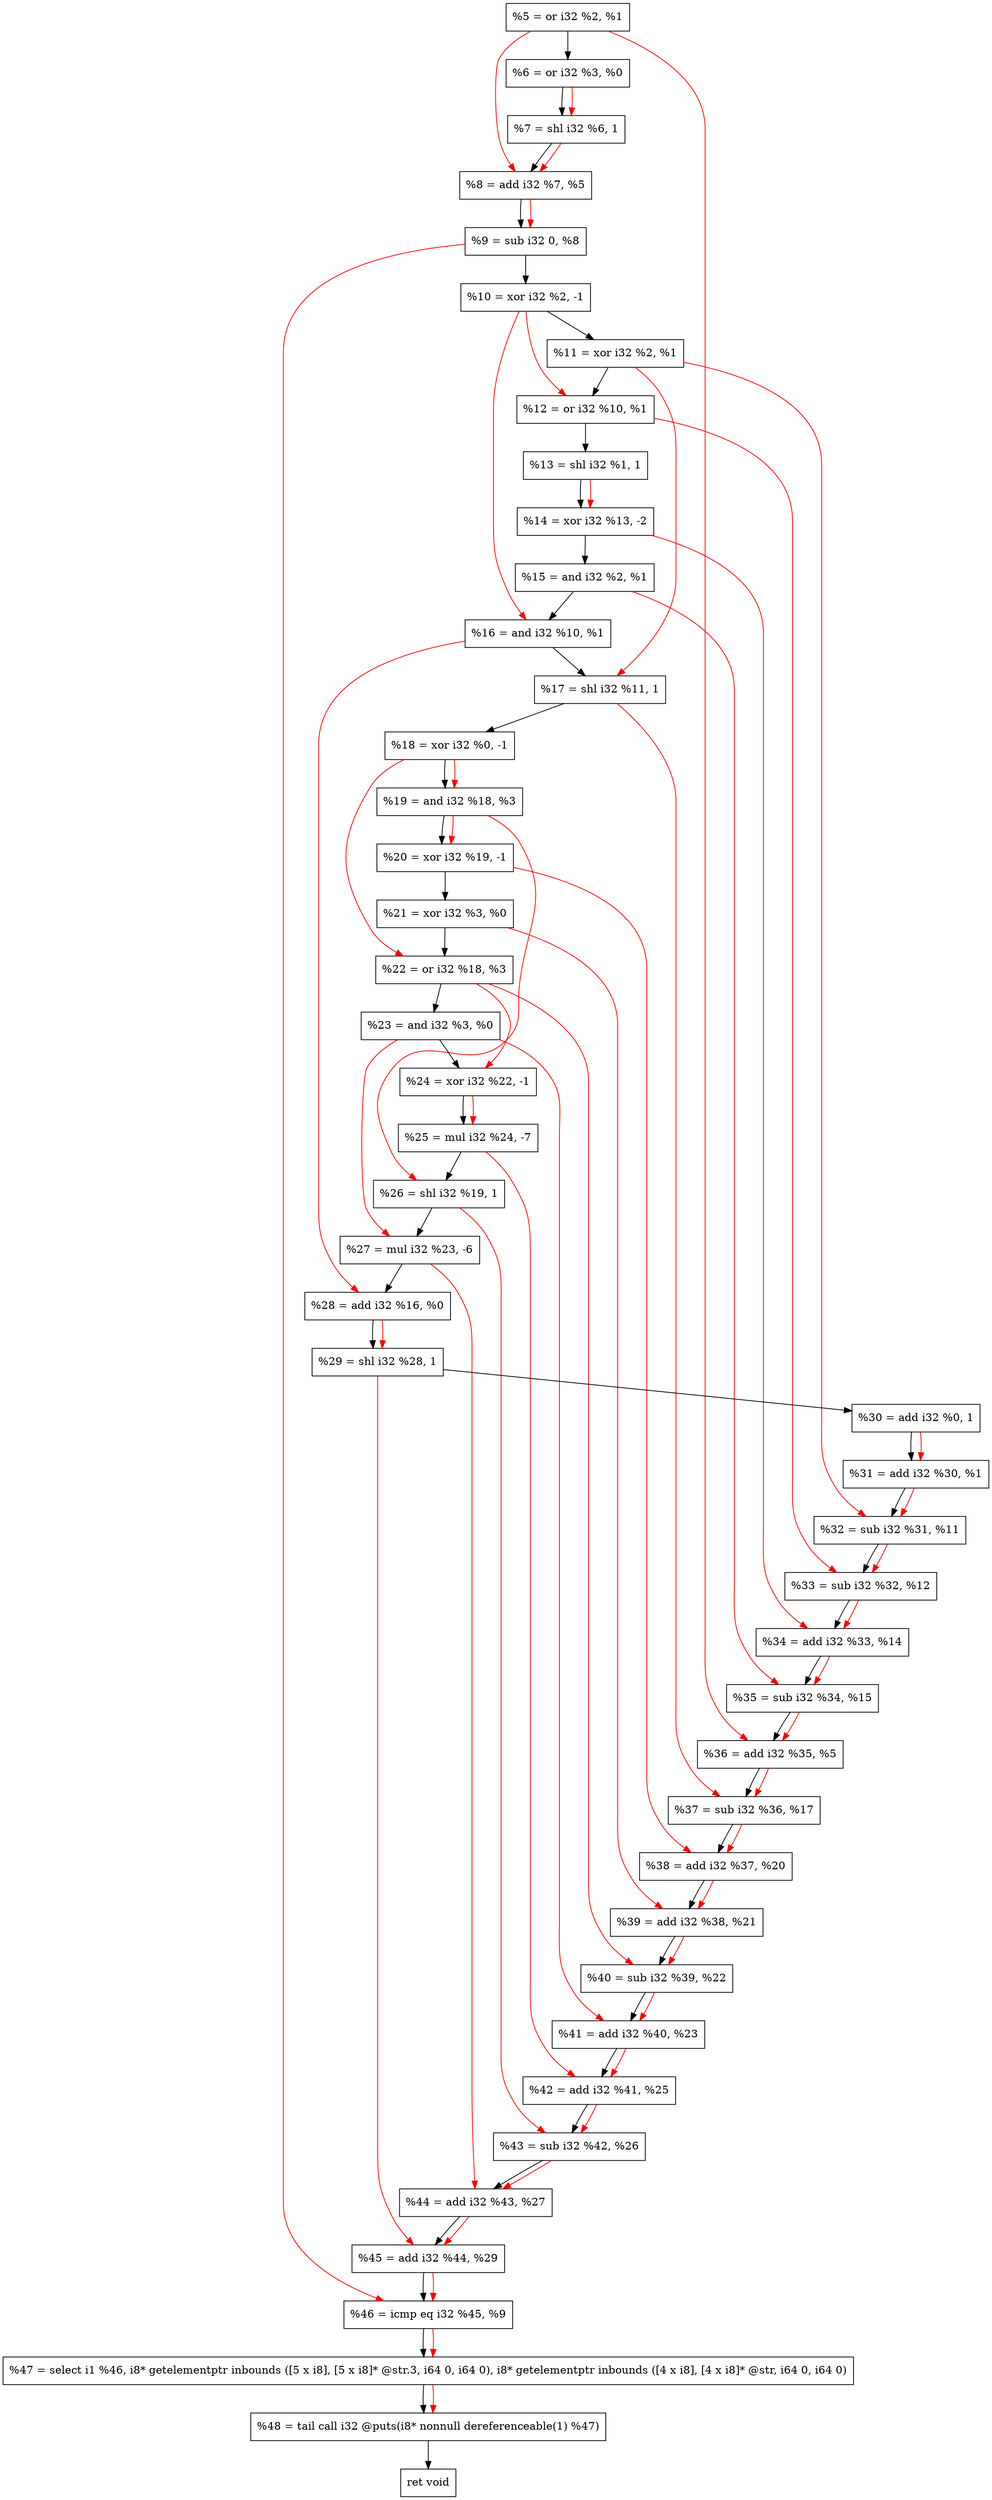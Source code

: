 digraph "DFG for'crackme' function" {
	Node0x9d7b70[shape=record, label="  %5 = or i32 %2, %1"];
	Node0x9d7be0[shape=record, label="  %6 = or i32 %3, %0"];
	Node0x9d8260[shape=record, label="  %7 = shl i32 %6, 1"];
	Node0x9d82d0[shape=record, label="  %8 = add i32 %7, %5"];
	Node0x9d8370[shape=record, label="  %9 = sub i32 0, %8"];
	Node0x9d8410[shape=record, label="  %10 = xor i32 %2, -1"];
	Node0x9d8480[shape=record, label="  %11 = xor i32 %2, %1"];
	Node0x9d84f0[shape=record, label="  %12 = or i32 %10, %1"];
	Node0x9d8560[shape=record, label="  %13 = shl i32 %1, 1"];
	Node0x9d8600[shape=record, label="  %14 = xor i32 %13, -2"];
	Node0x9d8670[shape=record, label="  %15 = and i32 %2, %1"];
	Node0x9d86e0[shape=record, label="  %16 = and i32 %10, %1"];
	Node0x9d8750[shape=record, label="  %17 = shl i32 %11, 1"];
	Node0x9d87c0[shape=record, label="  %18 = xor i32 %0, -1"];
	Node0x9d8830[shape=record, label="  %19 = and i32 %18, %3"];
	Node0x9d88a0[shape=record, label="  %20 = xor i32 %19, -1"];
	Node0x9d8910[shape=record, label="  %21 = xor i32 %3, %0"];
	Node0x9d8980[shape=record, label="  %22 = or i32 %18, %3"];
	Node0x9d89f0[shape=record, label="  %23 = and i32 %3, %0"];
	Node0x9d8a60[shape=record, label="  %24 = xor i32 %22, -1"];
	Node0x9d8b00[shape=record, label="  %25 = mul i32 %24, -7"];
	Node0x9d8b70[shape=record, label="  %26 = shl i32 %19, 1"];
	Node0x9d8c10[shape=record, label="  %27 = mul i32 %23, -6"];
	Node0x9d8c80[shape=record, label="  %28 = add i32 %16, %0"];
	Node0x9d8cf0[shape=record, label="  %29 = shl i32 %28, 1"];
	Node0x9d8d60[shape=record, label="  %30 = add i32 %0, 1"];
	Node0x9d8dd0[shape=record, label="  %31 = add i32 %30, %1"];
	Node0x9d8e40[shape=record, label="  %32 = sub i32 %31, %11"];
	Node0x9d90c0[shape=record, label="  %33 = sub i32 %32, %12"];
	Node0x9d9130[shape=record, label="  %34 = add i32 %33, %14"];
	Node0x9d91a0[shape=record, label="  %35 = sub i32 %34, %15"];
	Node0x9d9210[shape=record, label="  %36 = add i32 %35, %5"];
	Node0x9d9280[shape=record, label="  %37 = sub i32 %36, %17"];
	Node0x9d92f0[shape=record, label="  %38 = add i32 %37, %20"];
	Node0x9d9360[shape=record, label="  %39 = add i32 %38, %21"];
	Node0x9d93d0[shape=record, label="  %40 = sub i32 %39, %22"];
	Node0x9d9440[shape=record, label="  %41 = add i32 %40, %23"];
	Node0x9d94b0[shape=record, label="  %42 = add i32 %41, %25"];
	Node0x9d9520[shape=record, label="  %43 = sub i32 %42, %26"];
	Node0x9d9590[shape=record, label="  %44 = add i32 %43, %27"];
	Node0x9d9600[shape=record, label="  %45 = add i32 %44, %29"];
	Node0x9d9670[shape=record, label="  %46 = icmp eq i32 %45, %9"];
	Node0x978268[shape=record, label="  %47 = select i1 %46, i8* getelementptr inbounds ([5 x i8], [5 x i8]* @str.3, i64 0, i64 0), i8* getelementptr inbounds ([4 x i8], [4 x i8]* @str, i64 0, i64 0)"];
	Node0x9d9b10[shape=record, label="  %48 = tail call i32 @puts(i8* nonnull dereferenceable(1) %47)"];
	Node0x9d9b60[shape=record, label="  ret void"];
	Node0x9d7b70 -> Node0x9d7be0;
	Node0x9d7be0 -> Node0x9d8260;
	Node0x9d8260 -> Node0x9d82d0;
	Node0x9d82d0 -> Node0x9d8370;
	Node0x9d8370 -> Node0x9d8410;
	Node0x9d8410 -> Node0x9d8480;
	Node0x9d8480 -> Node0x9d84f0;
	Node0x9d84f0 -> Node0x9d8560;
	Node0x9d8560 -> Node0x9d8600;
	Node0x9d8600 -> Node0x9d8670;
	Node0x9d8670 -> Node0x9d86e0;
	Node0x9d86e0 -> Node0x9d8750;
	Node0x9d8750 -> Node0x9d87c0;
	Node0x9d87c0 -> Node0x9d8830;
	Node0x9d8830 -> Node0x9d88a0;
	Node0x9d88a0 -> Node0x9d8910;
	Node0x9d8910 -> Node0x9d8980;
	Node0x9d8980 -> Node0x9d89f0;
	Node0x9d89f0 -> Node0x9d8a60;
	Node0x9d8a60 -> Node0x9d8b00;
	Node0x9d8b00 -> Node0x9d8b70;
	Node0x9d8b70 -> Node0x9d8c10;
	Node0x9d8c10 -> Node0x9d8c80;
	Node0x9d8c80 -> Node0x9d8cf0;
	Node0x9d8cf0 -> Node0x9d8d60;
	Node0x9d8d60 -> Node0x9d8dd0;
	Node0x9d8dd0 -> Node0x9d8e40;
	Node0x9d8e40 -> Node0x9d90c0;
	Node0x9d90c0 -> Node0x9d9130;
	Node0x9d9130 -> Node0x9d91a0;
	Node0x9d91a0 -> Node0x9d9210;
	Node0x9d9210 -> Node0x9d9280;
	Node0x9d9280 -> Node0x9d92f0;
	Node0x9d92f0 -> Node0x9d9360;
	Node0x9d9360 -> Node0x9d93d0;
	Node0x9d93d0 -> Node0x9d9440;
	Node0x9d9440 -> Node0x9d94b0;
	Node0x9d94b0 -> Node0x9d9520;
	Node0x9d9520 -> Node0x9d9590;
	Node0x9d9590 -> Node0x9d9600;
	Node0x9d9600 -> Node0x9d9670;
	Node0x9d9670 -> Node0x978268;
	Node0x978268 -> Node0x9d9b10;
	Node0x9d9b10 -> Node0x9d9b60;
edge [color=red]
	Node0x9d7be0 -> Node0x9d8260;
	Node0x9d8260 -> Node0x9d82d0;
	Node0x9d7b70 -> Node0x9d82d0;
	Node0x9d82d0 -> Node0x9d8370;
	Node0x9d8410 -> Node0x9d84f0;
	Node0x9d8560 -> Node0x9d8600;
	Node0x9d8410 -> Node0x9d86e0;
	Node0x9d8480 -> Node0x9d8750;
	Node0x9d87c0 -> Node0x9d8830;
	Node0x9d8830 -> Node0x9d88a0;
	Node0x9d87c0 -> Node0x9d8980;
	Node0x9d8980 -> Node0x9d8a60;
	Node0x9d8a60 -> Node0x9d8b00;
	Node0x9d8830 -> Node0x9d8b70;
	Node0x9d89f0 -> Node0x9d8c10;
	Node0x9d86e0 -> Node0x9d8c80;
	Node0x9d8c80 -> Node0x9d8cf0;
	Node0x9d8d60 -> Node0x9d8dd0;
	Node0x9d8dd0 -> Node0x9d8e40;
	Node0x9d8480 -> Node0x9d8e40;
	Node0x9d8e40 -> Node0x9d90c0;
	Node0x9d84f0 -> Node0x9d90c0;
	Node0x9d90c0 -> Node0x9d9130;
	Node0x9d8600 -> Node0x9d9130;
	Node0x9d9130 -> Node0x9d91a0;
	Node0x9d8670 -> Node0x9d91a0;
	Node0x9d91a0 -> Node0x9d9210;
	Node0x9d7b70 -> Node0x9d9210;
	Node0x9d9210 -> Node0x9d9280;
	Node0x9d8750 -> Node0x9d9280;
	Node0x9d9280 -> Node0x9d92f0;
	Node0x9d88a0 -> Node0x9d92f0;
	Node0x9d92f0 -> Node0x9d9360;
	Node0x9d8910 -> Node0x9d9360;
	Node0x9d9360 -> Node0x9d93d0;
	Node0x9d8980 -> Node0x9d93d0;
	Node0x9d93d0 -> Node0x9d9440;
	Node0x9d89f0 -> Node0x9d9440;
	Node0x9d9440 -> Node0x9d94b0;
	Node0x9d8b00 -> Node0x9d94b0;
	Node0x9d94b0 -> Node0x9d9520;
	Node0x9d8b70 -> Node0x9d9520;
	Node0x9d9520 -> Node0x9d9590;
	Node0x9d8c10 -> Node0x9d9590;
	Node0x9d9590 -> Node0x9d9600;
	Node0x9d8cf0 -> Node0x9d9600;
	Node0x9d9600 -> Node0x9d9670;
	Node0x9d8370 -> Node0x9d9670;
	Node0x9d9670 -> Node0x978268;
	Node0x978268 -> Node0x9d9b10;
}
